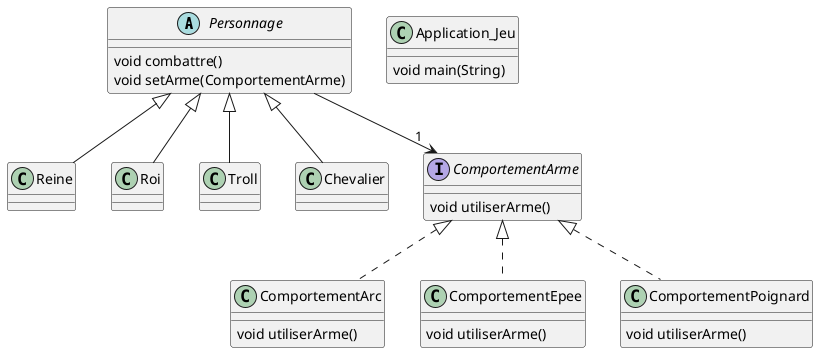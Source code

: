 @startuml

' definitions
' -----------

' package "Jeu_Aventure"
abstract Personnage
class Reine
class Roi
class Troll
class Chevalier
class Application_Jeu
interface ComportementArme
class ComportementArc
class ComportementEpee
class ComportementPoignard
' end package

' content
' -------

' ComportementArc:
ComportementArme <|.. ComportementArc
ComportementArc : void utiliserArme()

' Troll:
Personnage <|-- Troll

' Roi:
Personnage <|-- Roi

' Reine:
Personnage <|-- Reine

' ComportementPoignard:
ComportementArme <|.. ComportementPoignard
ComportementPoignard : void utiliserArme()

' Application_Jeu:
Application_Jeu : void main(String)

' Personnage:
Personnage --> "1" ComportementArme
Personnage : void combattre()
Personnage : void setArme(ComportementArme)

' ComportementArme:
ComportementArme : void utiliserArme()

' Chevalier:
Personnage <|-- Chevalier

' ComportementEpee:
ComportementArme <|.. ComportementEpee
ComportementEpee : void utiliserArme()

@enduml
